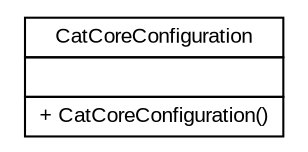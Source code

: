 #!/usr/local/bin/dot
#
# Class diagram 
# Generated by UMLGraph version R5_6 (http://www.umlgraph.org/)
#

digraph G {
	edge [fontname="arial",fontsize=10,labelfontname="arial",labelfontsize=10];
	node [fontname="arial",fontsize=10,shape=plaintext];
	nodesep=0.25;
	ranksep=0.5;
	// br.gov.to.sefaz.cat.configuration.CatCoreConfiguration
	c58 [label=<<table title="br.gov.to.sefaz.cat.configuration.CatCoreConfiguration" border="0" cellborder="1" cellspacing="0" cellpadding="2" port="p" href="./CatCoreConfiguration.html">
		<tr><td><table border="0" cellspacing="0" cellpadding="1">
<tr><td align="center" balign="center"> CatCoreConfiguration </td></tr>
		</table></td></tr>
		<tr><td><table border="0" cellspacing="0" cellpadding="1">
<tr><td align="left" balign="left">  </td></tr>
		</table></td></tr>
		<tr><td><table border="0" cellspacing="0" cellpadding="1">
<tr><td align="left" balign="left"> + CatCoreConfiguration() </td></tr>
		</table></td></tr>
		</table>>, URL="./CatCoreConfiguration.html", fontname="arial", fontcolor="black", fontsize=10.0];
}

